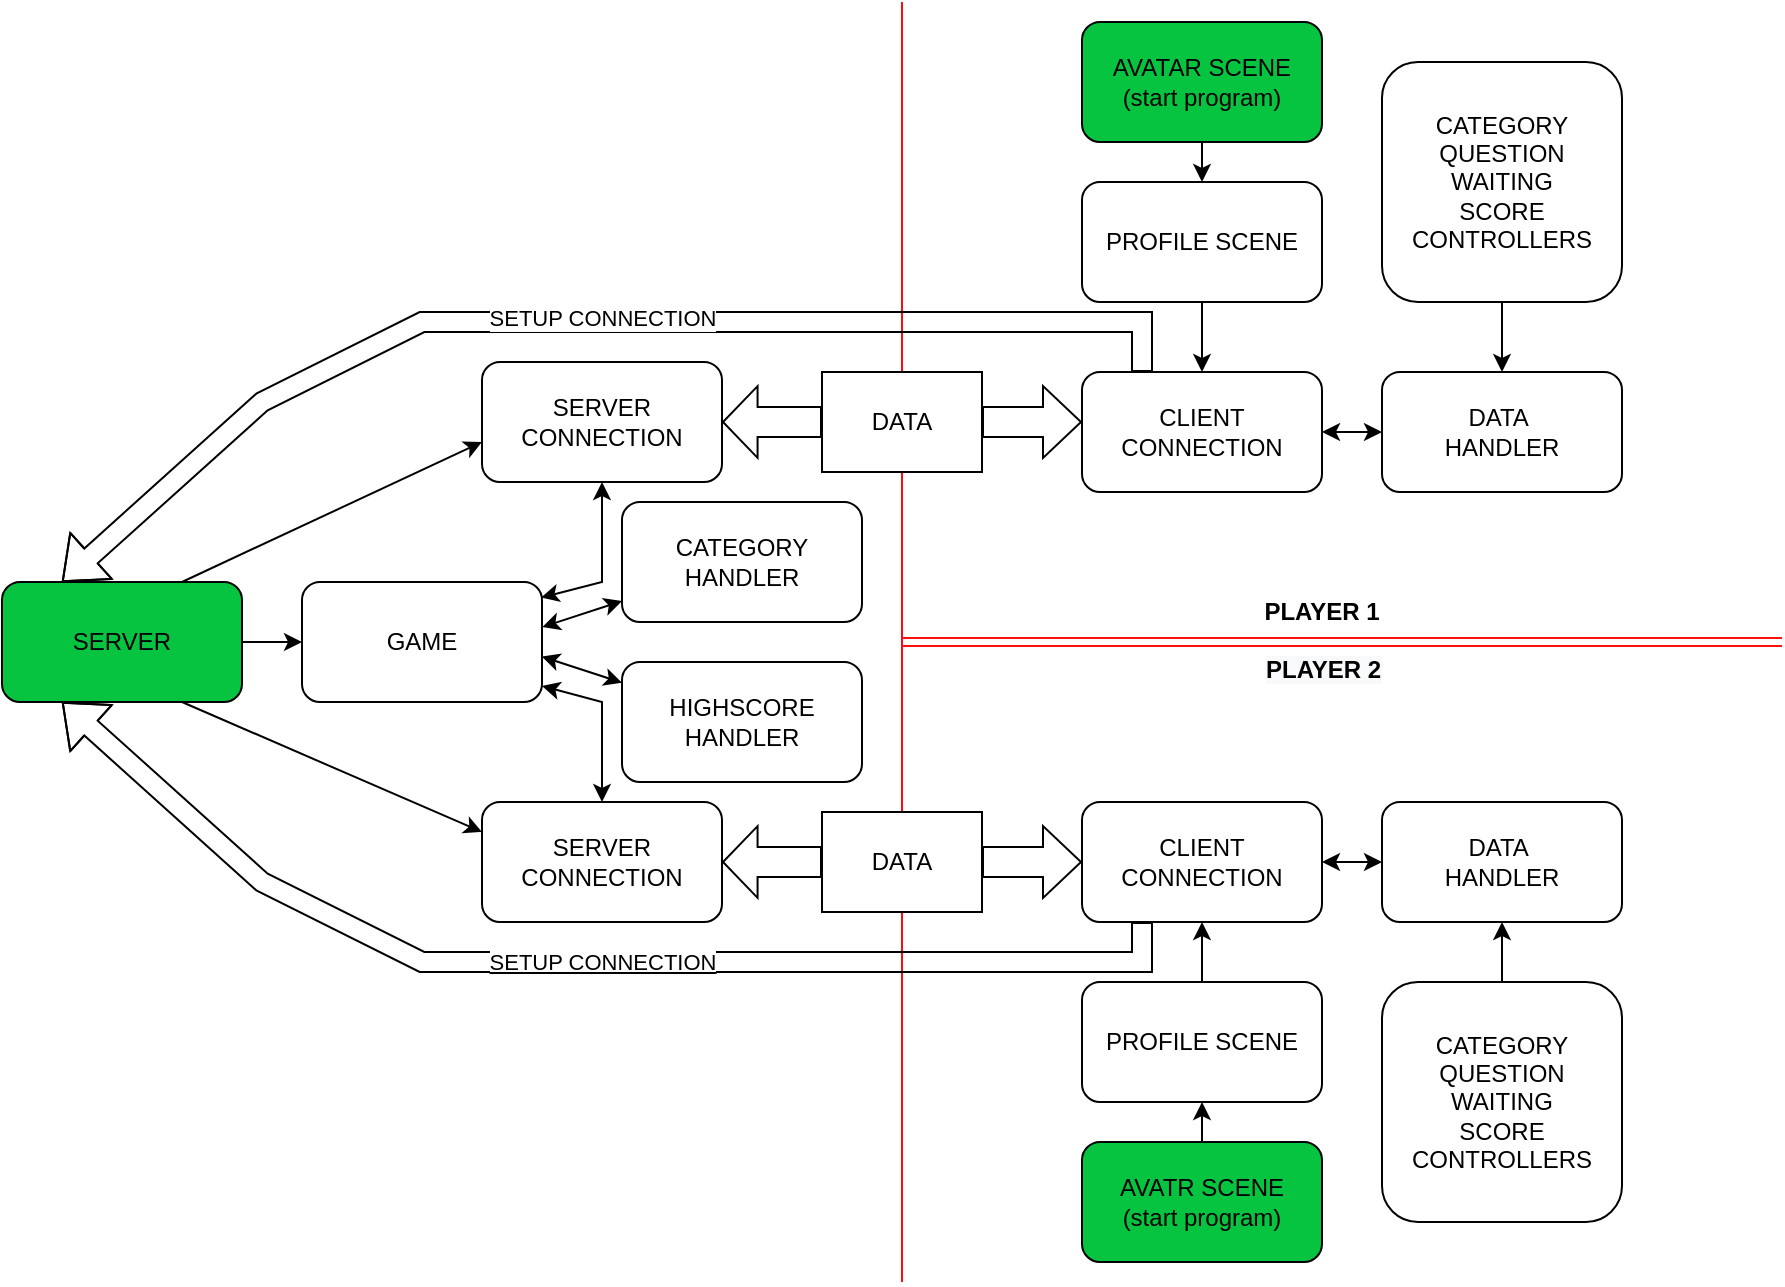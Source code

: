 <mxfile version="20.3.0" type="device"><diagram id="W2j98J9RAbPBpD4vjx9-" name="Page-1"><mxGraphModel dx="1473" dy="714" grid="1" gridSize="10" guides="1" tooltips="1" connect="1" arrows="1" fold="1" page="1" pageScale="1" pageWidth="827" pageHeight="1169" math="0" shadow="0"><root><mxCell id="0"/><mxCell id="1" parent="0"/><mxCell id="TovQSFPDxMy6NBMIZsFE-1" value="" style="endArrow=none;html=1;rounded=0;fillColor=#FF0D0D;strokeColor=#FC0D0D;" edge="1" parent="1"><mxGeometry width="50" height="50" relative="1" as="geometry"><mxPoint x="480" y="840" as="sourcePoint"/><mxPoint x="480" y="200" as="targetPoint"/></mxGeometry></mxCell><mxCell id="TovQSFPDxMy6NBMIZsFE-3" value="SERVER" style="rounded=1;whiteSpace=wrap;html=1;fillColor=#06C43F;" vertex="1" parent="1"><mxGeometry x="30" y="490" width="120" height="60" as="geometry"/></mxCell><mxCell id="TovQSFPDxMy6NBMIZsFE-5" value="SERVER&lt;br&gt;CONNECTION" style="rounded=1;whiteSpace=wrap;html=1;" vertex="1" parent="1"><mxGeometry x="270" y="380" width="120" height="60" as="geometry"/></mxCell><mxCell id="TovQSFPDxMy6NBMIZsFE-6" value="SERVER&lt;br&gt;CONNECTION" style="rounded=1;whiteSpace=wrap;html=1;" vertex="1" parent="1"><mxGeometry x="270" y="600" width="120" height="60" as="geometry"/></mxCell><mxCell id="TovQSFPDxMy6NBMIZsFE-7" value="CLIENT&lt;br&gt;CONNECTION" style="rounded=1;whiteSpace=wrap;html=1;" vertex="1" parent="1"><mxGeometry x="570" y="600" width="120" height="60" as="geometry"/></mxCell><mxCell id="TovQSFPDxMy6NBMIZsFE-10" value="CATEGORY&lt;br&gt;HANDLER" style="rounded=1;whiteSpace=wrap;html=1;" vertex="1" parent="1"><mxGeometry x="340" y="450" width="120" height="60" as="geometry"/></mxCell><mxCell id="TovQSFPDxMy6NBMIZsFE-60" value="DATA&amp;nbsp;&lt;br&gt;HANDLER" style="rounded=1;whiteSpace=wrap;html=1;" vertex="1" parent="1"><mxGeometry x="720" y="600" width="120" height="60" as="geometry"/></mxCell><mxCell id="TovQSFPDxMy6NBMIZsFE-67" value="" style="shape=flexArrow;endArrow=classic;startArrow=none;html=1;rounded=0;exitX=1;exitY=0.5;exitDx=0;exitDy=0;width=14.884;startSize=5.428;" edge="1" parent="1" source="TovQSFPDxMy6NBMIZsFE-59"><mxGeometry width="100" height="100" relative="1" as="geometry"><mxPoint x="390" y="410" as="sourcePoint"/><mxPoint x="570" y="410" as="targetPoint"/><Array as="points"/></mxGeometry></mxCell><mxCell id="TovQSFPDxMy6NBMIZsFE-70" value="" style="shape=flexArrow;endArrow=classic;startArrow=none;html=1;rounded=0;width=14.884;startSize=5.428;entryX=0;entryY=0.5;entryDx=0;entryDy=0;entryPerimeter=0;" edge="1" parent="1" source="TovQSFPDxMy6NBMIZsFE-65" target="TovQSFPDxMy6NBMIZsFE-7"><mxGeometry width="100" height="100" relative="1" as="geometry"><mxPoint x="390" y="590" as="sourcePoint"/><mxPoint x="570" y="584.52" as="targetPoint"/><Array as="points"/></mxGeometry></mxCell><mxCell id="TovQSFPDxMy6NBMIZsFE-47" value="CLIENT&lt;br&gt;CONNECTION" style="rounded=1;whiteSpace=wrap;html=1;" vertex="1" parent="1"><mxGeometry x="570" y="385" width="120" height="60" as="geometry"/></mxCell><mxCell id="TovQSFPDxMy6NBMIZsFE-9" value="GAME" style="rounded=1;whiteSpace=wrap;html=1;" vertex="1" parent="1"><mxGeometry x="180" y="490" width="120" height="60" as="geometry"/></mxCell><mxCell id="TovQSFPDxMy6NBMIZsFE-71" value="" style="endArrow=classic;startArrow=classic;html=1;rounded=0;entryX=0;entryY=0.5;entryDx=0;entryDy=0;exitX=1;exitY=0.5;exitDx=0;exitDy=0;" edge="1" parent="1" source="TovQSFPDxMy6NBMIZsFE-7" target="TovQSFPDxMy6NBMIZsFE-60"><mxGeometry width="50" height="50" relative="1" as="geometry"><mxPoint x="430" y="600" as="sourcePoint"/><mxPoint x="480" y="550" as="targetPoint"/><Array as="points"/></mxGeometry></mxCell><mxCell id="TovQSFPDxMy6NBMIZsFE-72" value="DATA&amp;nbsp;&lt;br&gt;HANDLER" style="rounded=1;whiteSpace=wrap;html=1;" vertex="1" parent="1"><mxGeometry x="720" y="385" width="120" height="60" as="geometry"/></mxCell><mxCell id="TovQSFPDxMy6NBMIZsFE-73" value="" style="endArrow=classic;startArrow=classic;html=1;rounded=0;entryX=0;entryY=0.5;entryDx=0;entryDy=0;exitX=1;exitY=0.5;exitDx=0;exitDy=0;" edge="1" parent="1" source="TovQSFPDxMy6NBMIZsFE-47" target="TovQSFPDxMy6NBMIZsFE-72"><mxGeometry width="50" height="50" relative="1" as="geometry"><mxPoint x="690" y="440" as="sourcePoint"/><mxPoint x="730" y="595" as="targetPoint"/><Array as="points"/></mxGeometry></mxCell><mxCell id="TovQSFPDxMy6NBMIZsFE-65" value="DATA" style="rounded=0;whiteSpace=wrap;html=1;" vertex="1" parent="1"><mxGeometry x="440" y="605" width="80" height="50" as="geometry"/></mxCell><mxCell id="TovQSFPDxMy6NBMIZsFE-77" value="" style="shape=flexArrow;endArrow=none;startArrow=classic;html=1;rounded=0;width=14.884;startSize=5.428;entryX=0;entryY=0.5;entryDx=0;entryDy=0;entryPerimeter=0;exitX=1;exitY=0.5;exitDx=0;exitDy=0;" edge="1" parent="1" source="TovQSFPDxMy6NBMIZsFE-6" target="TovQSFPDxMy6NBMIZsFE-65"><mxGeometry width="100" height="100" relative="1" as="geometry"><mxPoint x="390" y="600" as="sourcePoint"/><mxPoint x="570" y="590" as="targetPoint"/><Array as="points"/></mxGeometry></mxCell><mxCell id="TovQSFPDxMy6NBMIZsFE-79" value="" style="endArrow=classic;startArrow=classic;html=1;rounded=0;entryX=0.5;entryY=1;entryDx=0;entryDy=0;exitX=0.996;exitY=0.13;exitDx=0;exitDy=0;exitPerimeter=0;" edge="1" parent="1" source="TovQSFPDxMy6NBMIZsFE-9" target="TovQSFPDxMy6NBMIZsFE-5"><mxGeometry width="50" height="50" relative="1" as="geometry"><mxPoint x="360" y="520" as="sourcePoint"/><mxPoint x="400" y="590" as="targetPoint"/><Array as="points"><mxPoint x="330" y="490"/></Array></mxGeometry></mxCell><mxCell id="TovQSFPDxMy6NBMIZsFE-80" value="" style="endArrow=classic;startArrow=classic;html=1;rounded=0;entryX=0.5;entryY=0;entryDx=0;entryDy=0;" edge="1" parent="1" target="TovQSFPDxMy6NBMIZsFE-6"><mxGeometry width="50" height="50" relative="1" as="geometry"><mxPoint x="300" y="542" as="sourcePoint"/><mxPoint x="380" y="570" as="targetPoint"/><Array as="points"><mxPoint x="330" y="550"/></Array></mxGeometry></mxCell><mxCell id="TovQSFPDxMy6NBMIZsFE-81" value="" style="endArrow=classic;html=1;rounded=0;exitX=0.75;exitY=0;exitDx=0;exitDy=0;entryX=0;entryY=0.667;entryDx=0;entryDy=0;entryPerimeter=0;" edge="1" parent="1" source="TovQSFPDxMy6NBMIZsFE-3" target="TovQSFPDxMy6NBMIZsFE-5"><mxGeometry width="50" height="50" relative="1" as="geometry"><mxPoint x="370" y="640" as="sourcePoint"/><mxPoint x="420" y="590" as="targetPoint"/></mxGeometry></mxCell><mxCell id="TovQSFPDxMy6NBMIZsFE-82" value="" style="endArrow=classic;html=1;rounded=0;exitX=1;exitY=0.5;exitDx=0;exitDy=0;entryX=0;entryY=0.5;entryDx=0;entryDy=0;" edge="1" parent="1" source="TovQSFPDxMy6NBMIZsFE-3" target="TovQSFPDxMy6NBMIZsFE-9"><mxGeometry width="50" height="50" relative="1" as="geometry"><mxPoint x="370" y="640" as="sourcePoint"/><mxPoint x="420" y="590" as="targetPoint"/></mxGeometry></mxCell><mxCell id="TovQSFPDxMy6NBMIZsFE-83" value="" style="endArrow=classic;html=1;rounded=0;entryX=0;entryY=0.25;entryDx=0;entryDy=0;exitX=0.75;exitY=1;exitDx=0;exitDy=0;" edge="1" parent="1" source="TovQSFPDxMy6NBMIZsFE-3" target="TovQSFPDxMy6NBMIZsFE-6"><mxGeometry width="50" height="50" relative="1" as="geometry"><mxPoint x="140" y="550" as="sourcePoint"/><mxPoint x="420" y="590" as="targetPoint"/></mxGeometry></mxCell><mxCell id="TovQSFPDxMy6NBMIZsFE-85" value="" style="shape=link;html=1;rounded=0;strokeColor=#FF0F0F;" edge="1" parent="1"><mxGeometry width="100" relative="1" as="geometry"><mxPoint x="480" y="520" as="sourcePoint"/><mxPoint x="920" y="520" as="targetPoint"/></mxGeometry></mxCell><mxCell id="TovQSFPDxMy6NBMIZsFE-86" value="&lt;b&gt;PLAYER 1&lt;/b&gt;" style="text;html=1;strokeColor=none;fillColor=none;align=center;verticalAlign=middle;whiteSpace=wrap;rounded=0;" vertex="1" parent="1"><mxGeometry x="660" y="490" width="60" height="30" as="geometry"/></mxCell><mxCell id="TovQSFPDxMy6NBMIZsFE-90" value="&lt;span style=&quot;color: rgb(0, 0, 0); font-family: Helvetica; font-size: 12px; font-style: normal; font-variant-ligatures: normal; font-variant-caps: normal; letter-spacing: normal; orphans: 2; text-align: center; text-indent: 0px; text-transform: none; widows: 2; word-spacing: 0px; -webkit-text-stroke-width: 0px; background-color: rgb(248, 249, 250); text-decoration-thickness: initial; text-decoration-style: initial; text-decoration-color: initial; float: none; display: inline !important;&quot;&gt;&lt;b&gt;PLAYER 2&lt;/b&gt;&lt;/span&gt;" style="text;whiteSpace=wrap;html=1;" vertex="1" parent="1"><mxGeometry x="660" y="520" width="90" height="40" as="geometry"/></mxCell><mxCell id="TovQSFPDxMy6NBMIZsFE-91" value="PROFILE SCENE" style="rounded=1;whiteSpace=wrap;html=1;" vertex="1" parent="1"><mxGeometry x="570" y="690" width="120" height="60" as="geometry"/></mxCell><mxCell id="TovQSFPDxMy6NBMIZsFE-92" value="AVATR SCENE&lt;br&gt;(start program)" style="rounded=1;whiteSpace=wrap;html=1;fillColor=#06C43F;" vertex="1" parent="1"><mxGeometry x="570" y="770" width="120" height="60" as="geometry"/></mxCell><mxCell id="TovQSFPDxMy6NBMIZsFE-94" value="HIGHSCORE&lt;br&gt;HANDLER" style="rounded=1;whiteSpace=wrap;html=1;" vertex="1" parent="1"><mxGeometry x="340" y="530" width="120" height="60" as="geometry"/></mxCell><mxCell id="TovQSFPDxMy6NBMIZsFE-95" value="PROFILE SCENE" style="rounded=1;whiteSpace=wrap;html=1;" vertex="1" parent="1"><mxGeometry x="570" y="290" width="120" height="60" as="geometry"/></mxCell><mxCell id="TovQSFPDxMy6NBMIZsFE-96" value="" style="endArrow=classic;startArrow=classic;html=1;rounded=0;entryX=0.999;entryY=0.621;entryDx=0;entryDy=0;entryPerimeter=0;" edge="1" parent="1" source="TovQSFPDxMy6NBMIZsFE-94" target="TovQSFPDxMy6NBMIZsFE-9"><mxGeometry width="50" height="50" relative="1" as="geometry"><mxPoint x="640" y="660" as="sourcePoint"/><mxPoint x="300" y="529" as="targetPoint"/></mxGeometry></mxCell><mxCell id="TovQSFPDxMy6NBMIZsFE-98" value="" style="endArrow=classic;startArrow=classic;html=1;rounded=0;exitX=1.001;exitY=0.376;exitDx=0;exitDy=0;exitPerimeter=0;" edge="1" parent="1" source="TovQSFPDxMy6NBMIZsFE-9" target="TovQSFPDxMy6NBMIZsFE-10"><mxGeometry width="50" height="50" relative="1" as="geometry"><mxPoint x="390" y="580" as="sourcePoint"/><mxPoint x="440" y="530" as="targetPoint"/></mxGeometry></mxCell><mxCell id="TovQSFPDxMy6NBMIZsFE-100" value="" style="shape=flexArrow;endArrow=classic;html=1;rounded=0;exitX=0.25;exitY=1;exitDx=0;exitDy=0;entryX=0.25;entryY=1;entryDx=0;entryDy=0;" edge="1" parent="1" source="TovQSFPDxMy6NBMIZsFE-7" target="TovQSFPDxMy6NBMIZsFE-3"><mxGeometry width="50" height="50" relative="1" as="geometry"><mxPoint x="620" y="680" as="sourcePoint"/><mxPoint x="80" y="680" as="targetPoint"/><Array as="points"><mxPoint x="600" y="680"/><mxPoint x="240" y="680"/><mxPoint x="160" y="640"/></Array></mxGeometry></mxCell><mxCell id="TovQSFPDxMy6NBMIZsFE-105" value="&lt;u&gt;SETUP CONNECTION&lt;/u&gt;" style="edgeLabel;html=1;align=center;verticalAlign=middle;resizable=0;points=[];" vertex="1" connectable="0" parent="TovQSFPDxMy6NBMIZsFE-100"><mxGeometry x="-0.057" y="2" relative="1" as="geometry"><mxPoint x="-5" y="-2" as="offset"/></mxGeometry></mxCell><mxCell id="TovQSFPDxMy6NBMIZsFE-102" value="" style="shape=flexArrow;endArrow=classic;html=1;rounded=0;exitX=0.25;exitY=0;exitDx=0;exitDy=0;entryX=0.25;entryY=0;entryDx=0;entryDy=0;" edge="1" parent="1" source="TovQSFPDxMy6NBMIZsFE-47" target="TovQSFPDxMy6NBMIZsFE-3"><mxGeometry width="50" height="50" relative="1" as="geometry"><mxPoint x="380" y="560" as="sourcePoint"/><mxPoint x="160" y="360" as="targetPoint"/><Array as="points"><mxPoint x="600" y="360"/><mxPoint x="240" y="360"/><mxPoint x="160" y="400"/></Array></mxGeometry></mxCell><mxCell id="TovQSFPDxMy6NBMIZsFE-59" value="DATA" style="rounded=0;whiteSpace=wrap;html=1;" vertex="1" parent="1"><mxGeometry x="440" y="385" width="80" height="50" as="geometry"/></mxCell><mxCell id="TovQSFPDxMy6NBMIZsFE-103" value="" style="shape=flexArrow;endArrow=none;startArrow=classic;html=1;rounded=0;exitX=1;exitY=0.5;exitDx=0;exitDy=0;width=14.884;startSize=5.428;" edge="1" parent="1" target="TovQSFPDxMy6NBMIZsFE-59"><mxGeometry width="100" height="100" relative="1" as="geometry"><mxPoint x="390" y="410" as="sourcePoint"/><mxPoint x="570" y="410" as="targetPoint"/><Array as="points"/></mxGeometry></mxCell><mxCell id="TovQSFPDxMy6NBMIZsFE-106" value="SETUP CONNECTION" style="edgeLabel;html=1;align=center;verticalAlign=middle;resizable=0;points=[];" vertex="1" connectable="0" parent="1"><mxGeometry x="329.997" y="360" as="geometry"><mxPoint y="-2" as="offset"/></mxGeometry></mxCell><mxCell id="TovQSFPDxMy6NBMIZsFE-107" value="AVATAR SCENE&lt;br&gt;(start program)" style="rounded=1;whiteSpace=wrap;html=1;fillColor=#06C43F;" vertex="1" parent="1"><mxGeometry x="570" y="210" width="120" height="60" as="geometry"/></mxCell><mxCell id="TovQSFPDxMy6NBMIZsFE-108" value="CATEGORY&lt;br&gt;QUESTION&lt;br&gt;WAITING&lt;br&gt;SCORE&lt;br&gt;CONTROLLERS" style="rounded=1;whiteSpace=wrap;html=1;fillColor=#FFFFFF;" vertex="1" parent="1"><mxGeometry x="720" y="690" width="120" height="120" as="geometry"/></mxCell><mxCell id="TovQSFPDxMy6NBMIZsFE-109" value="CATEGORY&lt;br&gt;QUESTION&lt;br&gt;WAITING&lt;br&gt;SCORE&lt;br&gt;CONTROLLERS" style="rounded=1;whiteSpace=wrap;html=1;fillColor=#FFFFFF;" vertex="1" parent="1"><mxGeometry x="720" y="230" width="120" height="120" as="geometry"/></mxCell><mxCell id="TovQSFPDxMy6NBMIZsFE-110" value="" style="endArrow=classic;html=1;rounded=0;exitX=0.5;exitY=1;exitDx=0;exitDy=0;entryX=0.5;entryY=0;entryDx=0;entryDy=0;" edge="1" parent="1" source="TovQSFPDxMy6NBMIZsFE-109" target="TovQSFPDxMy6NBMIZsFE-72"><mxGeometry width="50" height="50" relative="1" as="geometry"><mxPoint x="660" y="520" as="sourcePoint"/><mxPoint x="710" y="470" as="targetPoint"/></mxGeometry></mxCell><mxCell id="TovQSFPDxMy6NBMIZsFE-111" value="" style="endArrow=classic;html=1;rounded=0;exitX=0.5;exitY=0;exitDx=0;exitDy=0;entryX=0.5;entryY=1;entryDx=0;entryDy=0;" edge="1" parent="1" source="TovQSFPDxMy6NBMIZsFE-108" target="TovQSFPDxMy6NBMIZsFE-60"><mxGeometry width="50" height="50" relative="1" as="geometry"><mxPoint x="660" y="520" as="sourcePoint"/><mxPoint x="710" y="470" as="targetPoint"/></mxGeometry></mxCell><mxCell id="TovQSFPDxMy6NBMIZsFE-116" value="" style="endArrow=classic;html=1;rounded=0;strokeColor=#000000;fillColor=#FFFFFF;exitX=0.5;exitY=1;exitDx=0;exitDy=0;entryX=0.5;entryY=0;entryDx=0;entryDy=0;" edge="1" parent="1" source="TovQSFPDxMy6NBMIZsFE-107" target="TovQSFPDxMy6NBMIZsFE-95"><mxGeometry width="50" height="50" relative="1" as="geometry"><mxPoint x="500" y="540" as="sourcePoint"/><mxPoint x="550" y="490" as="targetPoint"/></mxGeometry></mxCell><mxCell id="TovQSFPDxMy6NBMIZsFE-117" value="" style="endArrow=classic;html=1;rounded=0;strokeColor=#000000;fillColor=#FFFFFF;exitX=0.5;exitY=1;exitDx=0;exitDy=0;entryX=0.5;entryY=0;entryDx=0;entryDy=0;" edge="1" parent="1" source="TovQSFPDxMy6NBMIZsFE-95" target="TovQSFPDxMy6NBMIZsFE-47"><mxGeometry width="50" height="50" relative="1" as="geometry"><mxPoint x="500" y="540" as="sourcePoint"/><mxPoint x="550" y="490" as="targetPoint"/></mxGeometry></mxCell><mxCell id="TovQSFPDxMy6NBMIZsFE-118" value="" style="endArrow=classic;html=1;rounded=0;strokeColor=#000000;fillColor=#FFFFFF;exitX=0.5;exitY=0;exitDx=0;exitDy=0;entryX=0.5;entryY=1;entryDx=0;entryDy=0;" edge="1" parent="1" source="TovQSFPDxMy6NBMIZsFE-92" target="TovQSFPDxMy6NBMIZsFE-91"><mxGeometry width="50" height="50" relative="1" as="geometry"><mxPoint x="500" y="540" as="sourcePoint"/><mxPoint x="550" y="490" as="targetPoint"/></mxGeometry></mxCell><mxCell id="TovQSFPDxMy6NBMIZsFE-119" value="" style="endArrow=classic;html=1;rounded=0;strokeColor=#000000;fillColor=#FFFFFF;exitX=0.5;exitY=0;exitDx=0;exitDy=0;entryX=0.5;entryY=1;entryDx=0;entryDy=0;" edge="1" parent="1" source="TovQSFPDxMy6NBMIZsFE-91" target="TovQSFPDxMy6NBMIZsFE-7"><mxGeometry width="50" height="50" relative="1" as="geometry"><mxPoint x="500" y="540" as="sourcePoint"/><mxPoint x="550" y="490" as="targetPoint"/></mxGeometry></mxCell></root></mxGraphModel></diagram></mxfile>